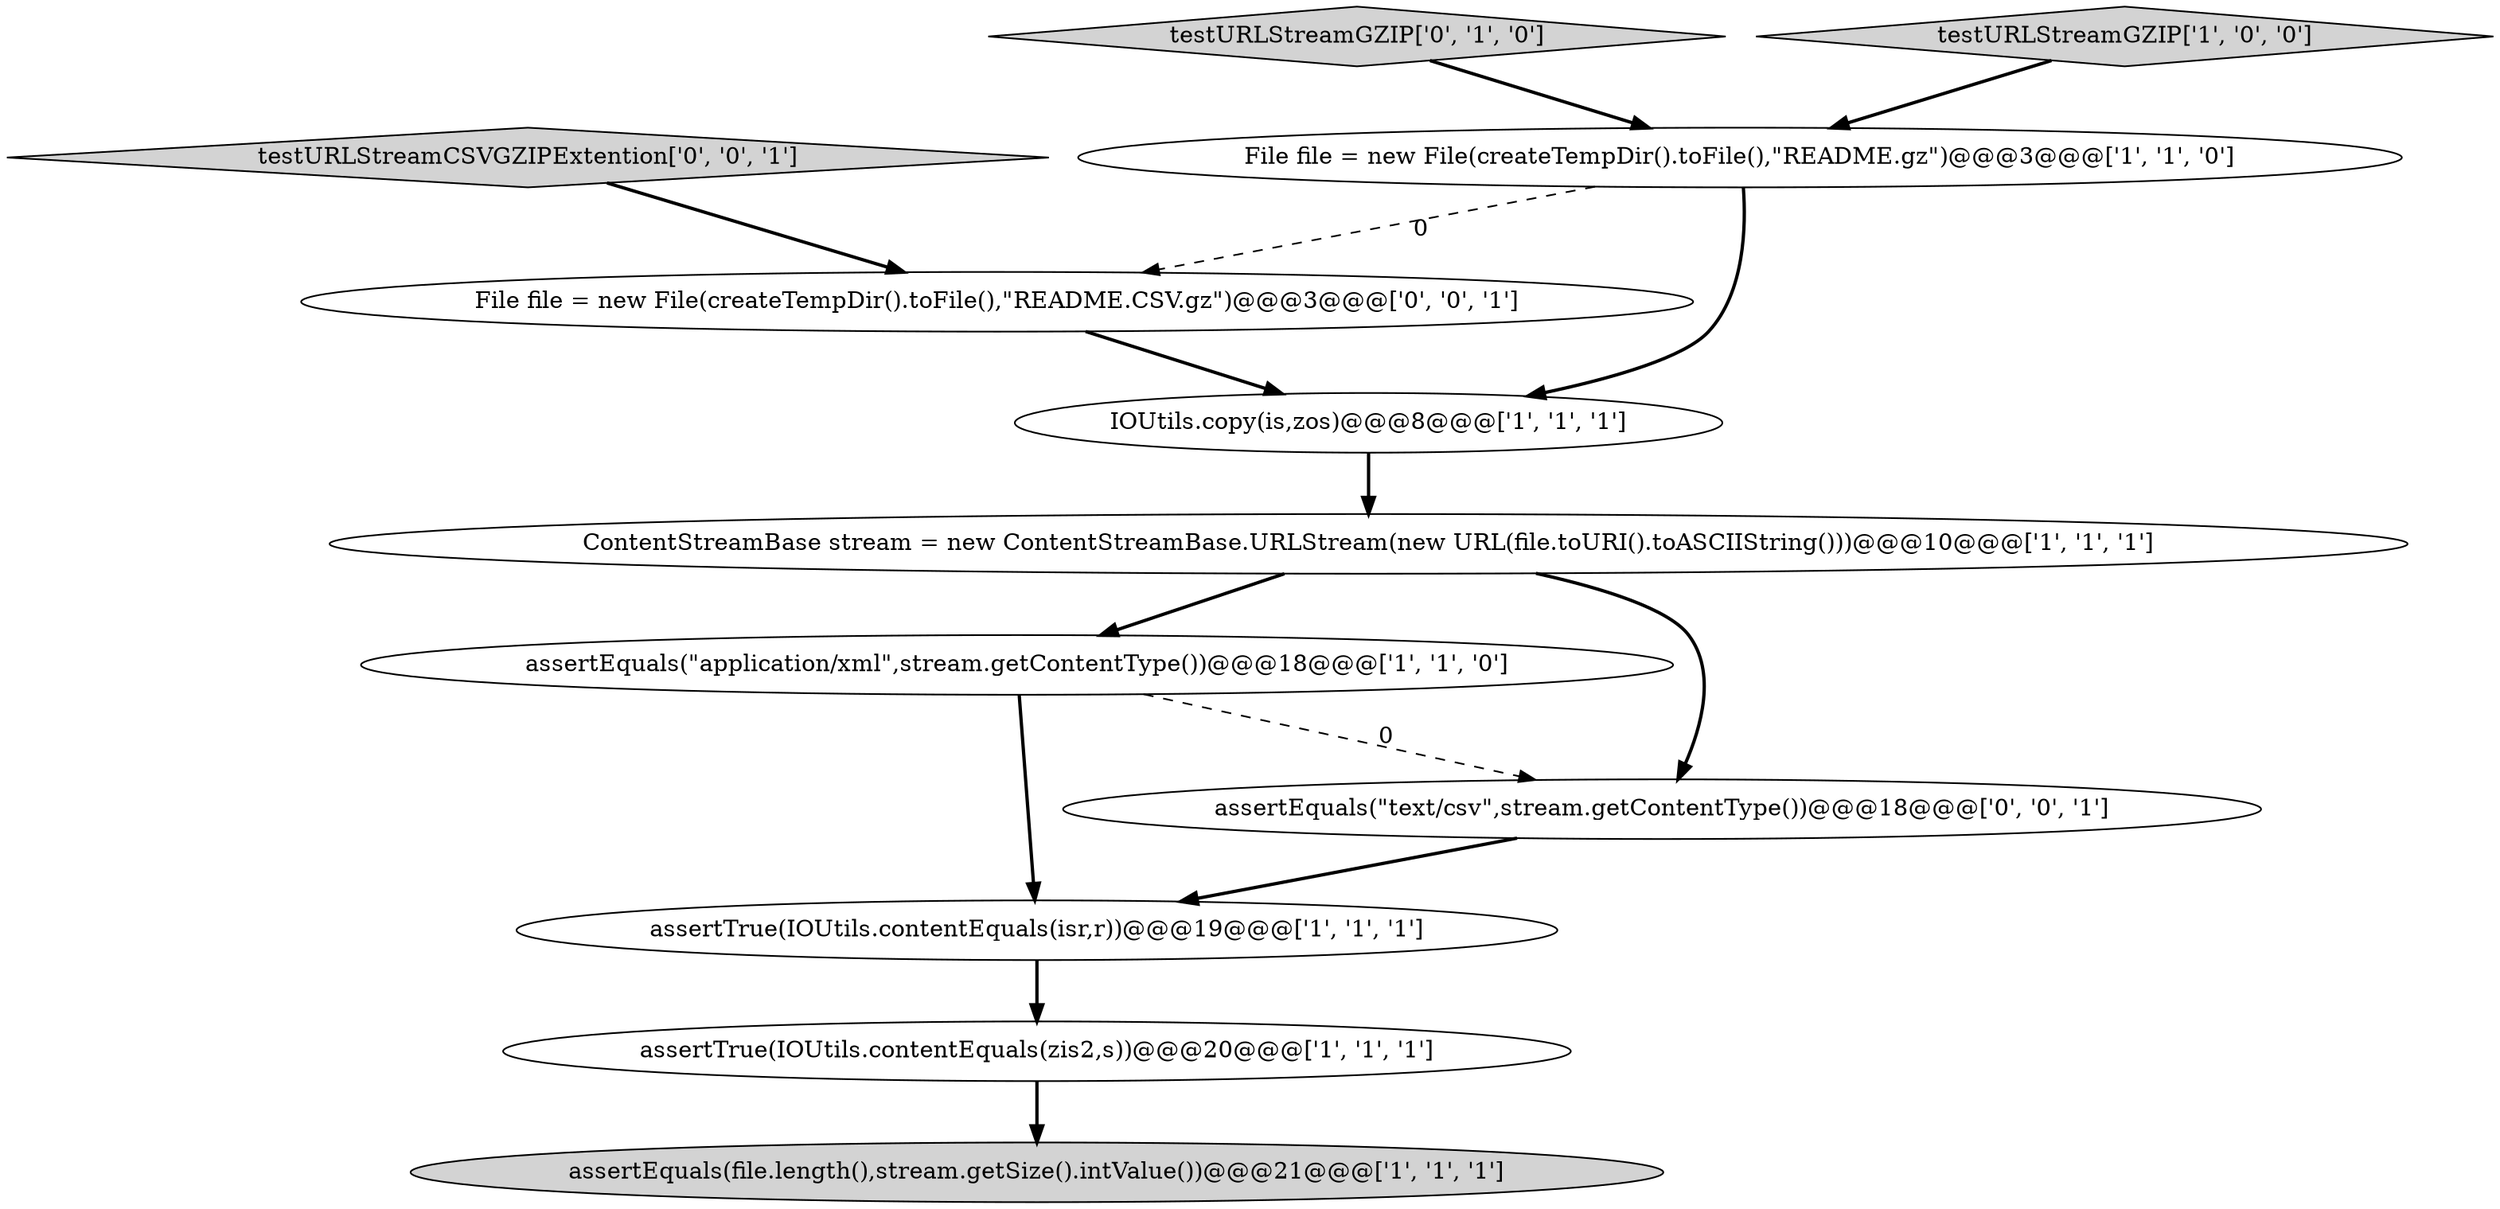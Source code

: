 digraph {
6 [style = filled, label = "IOUtils.copy(is,zos)@@@8@@@['1', '1', '1']", fillcolor = white, shape = ellipse image = "AAA0AAABBB1BBB"];
1 [style = filled, label = "assertEquals(\"application/xml\",stream.getContentType())@@@18@@@['1', '1', '0']", fillcolor = white, shape = ellipse image = "AAA0AAABBB1BBB"];
11 [style = filled, label = "File file = new File(createTempDir().toFile(),\"README.CSV.gz\")@@@3@@@['0', '0', '1']", fillcolor = white, shape = ellipse image = "AAA0AAABBB3BBB"];
9 [style = filled, label = "assertEquals(\"text/csv\",stream.getContentType())@@@18@@@['0', '0', '1']", fillcolor = white, shape = ellipse image = "AAA0AAABBB3BBB"];
8 [style = filled, label = "testURLStreamGZIP['0', '1', '0']", fillcolor = lightgray, shape = diamond image = "AAA0AAABBB2BBB"];
0 [style = filled, label = "assertTrue(IOUtils.contentEquals(zis2,s))@@@20@@@['1', '1', '1']", fillcolor = white, shape = ellipse image = "AAA0AAABBB1BBB"];
2 [style = filled, label = "assertTrue(IOUtils.contentEquals(isr,r))@@@19@@@['1', '1', '1']", fillcolor = white, shape = ellipse image = "AAA0AAABBB1BBB"];
7 [style = filled, label = "assertEquals(file.length(),stream.getSize().intValue())@@@21@@@['1', '1', '1']", fillcolor = lightgray, shape = ellipse image = "AAA0AAABBB1BBB"];
3 [style = filled, label = "testURLStreamGZIP['1', '0', '0']", fillcolor = lightgray, shape = diamond image = "AAA0AAABBB1BBB"];
10 [style = filled, label = "testURLStreamCSVGZIPExtention['0', '0', '1']", fillcolor = lightgray, shape = diamond image = "AAA0AAABBB3BBB"];
4 [style = filled, label = "ContentStreamBase stream = new ContentStreamBase.URLStream(new URL(file.toURI().toASCIIString()))@@@10@@@['1', '1', '1']", fillcolor = white, shape = ellipse image = "AAA0AAABBB1BBB"];
5 [style = filled, label = "File file = new File(createTempDir().toFile(),\"README.gz\")@@@3@@@['1', '1', '0']", fillcolor = white, shape = ellipse image = "AAA0AAABBB1BBB"];
4->9 [style = bold, label=""];
6->4 [style = bold, label=""];
1->9 [style = dashed, label="0"];
1->2 [style = bold, label=""];
2->0 [style = bold, label=""];
4->1 [style = bold, label=""];
3->5 [style = bold, label=""];
5->6 [style = bold, label=""];
8->5 [style = bold, label=""];
5->11 [style = dashed, label="0"];
9->2 [style = bold, label=""];
11->6 [style = bold, label=""];
0->7 [style = bold, label=""];
10->11 [style = bold, label=""];
}
